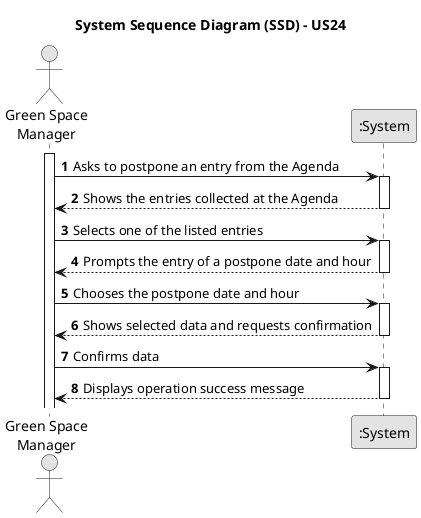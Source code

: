 @startuml
skinparam monochrome true
skinparam packageStyle rectangle
skinparam shadowing false

title System Sequence Diagram (SSD) - US24

autonumber

actor "Green Space\nManager" as Employee
participant ":System" as System

activate Employee

    Employee -> System : Asks to postpone an entry from the Agenda
    activate System

        System --> Employee : Shows the entries collected at the Agenda
    deactivate System

    Employee -> System : Selects one of the listed entries

    activate System

            System --> Employee : Prompts the entry of a postpone date and hour
    deactivate System

    Employee -> System : Chooses the postpone date and hour

    activate System

            System --> Employee : Shows selected data and requests confirmation
    deactivate System

    Employee -> System : Confirms data

    activate System

                System --> Employee : Displays operation success message
    deactivate System


@enduml